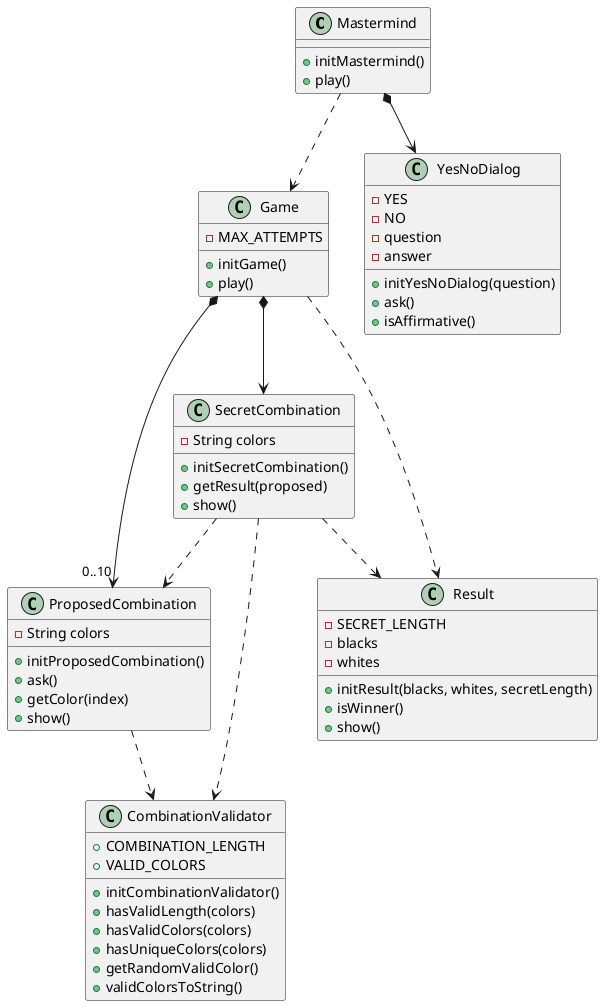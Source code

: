 @startuml analysis

class Mastermind{  

    + initMastermind()
    + play()    
}
Mastermind ..> Game
Mastermind *--> YesNoDialog

class Game{
    - MAX_ATTEMPTS

    + initGame()
    + play()      
}
Game *--> SecretCombination
Game *--> "0..10" ProposedCombination
Game .down.> Result

class SecretCombination{
    - String colors
    
    + initSecretCombination()    
    + getResult(proposed)
    + show()    

}
SecretCombination .down.> CombinationValidator
SecretCombination .down.> ProposedCombination
SecretCombination .down.> Result

class CombinationValidator{
    + COMBINATION_LENGTH
    + VALID_COLORS    

    + initCombinationValidator()
    + hasValidLength(colors)
    + hasValidColors(colors)
    + hasUniqueColors(colors)
    + getRandomValidColor()
    + validColorsToString()
}

class ProposedCombination{
    - String colors    

    + initProposedCombination()
    + ask()   
    + getColor(index)
    + show() 
}
ProposedCombination .down.> CombinationValidator

class Result{
    - SECRET_LENGTH
    - blacks
    - whites

    + initResult(blacks, whites, secretLength)
    + isWinner()
    + show()    
}

class YesNoDialog {
    - YES
    - NO
    - question
    - answer    

    + initYesNoDialog(question)
    + ask()
    + isAffirmative()
}
@enduml